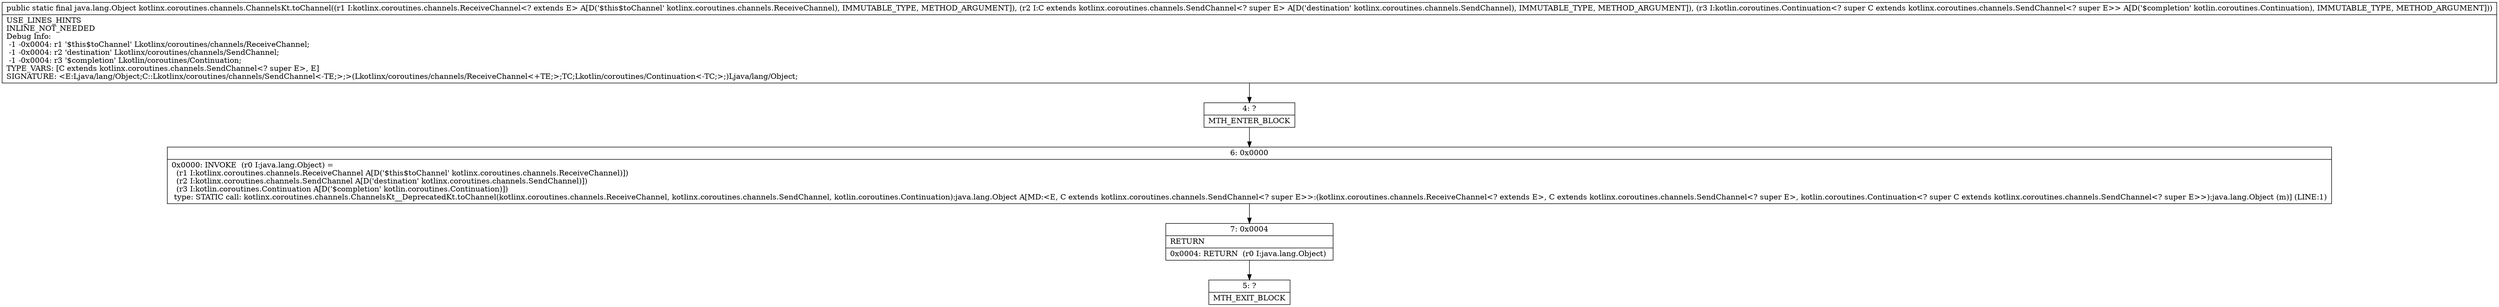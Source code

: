 digraph "CFG forkotlinx.coroutines.channels.ChannelsKt.toChannel(Lkotlinx\/coroutines\/channels\/ReceiveChannel;Lkotlinx\/coroutines\/channels\/SendChannel;Lkotlin\/coroutines\/Continuation;)Ljava\/lang\/Object;" {
Node_4 [shape=record,label="{4\:\ ?|MTH_ENTER_BLOCK\l}"];
Node_6 [shape=record,label="{6\:\ 0x0000|0x0000: INVOKE  (r0 I:java.lang.Object) = \l  (r1 I:kotlinx.coroutines.channels.ReceiveChannel A[D('$this$toChannel' kotlinx.coroutines.channels.ReceiveChannel)])\l  (r2 I:kotlinx.coroutines.channels.SendChannel A[D('destination' kotlinx.coroutines.channels.SendChannel)])\l  (r3 I:kotlin.coroutines.Continuation A[D('$completion' kotlin.coroutines.Continuation)])\l type: STATIC call: kotlinx.coroutines.channels.ChannelsKt__DeprecatedKt.toChannel(kotlinx.coroutines.channels.ReceiveChannel, kotlinx.coroutines.channels.SendChannel, kotlin.coroutines.Continuation):java.lang.Object A[MD:\<E, C extends kotlinx.coroutines.channels.SendChannel\<? super E\>\>:(kotlinx.coroutines.channels.ReceiveChannel\<? extends E\>, C extends kotlinx.coroutines.channels.SendChannel\<? super E\>, kotlin.coroutines.Continuation\<? super C extends kotlinx.coroutines.channels.SendChannel\<? super E\>\>):java.lang.Object (m)] (LINE:1)\l}"];
Node_7 [shape=record,label="{7\:\ 0x0004|RETURN\l|0x0004: RETURN  (r0 I:java.lang.Object) \l}"];
Node_5 [shape=record,label="{5\:\ ?|MTH_EXIT_BLOCK\l}"];
MethodNode[shape=record,label="{public static final java.lang.Object kotlinx.coroutines.channels.ChannelsKt.toChannel((r1 I:kotlinx.coroutines.channels.ReceiveChannel\<? extends E\> A[D('$this$toChannel' kotlinx.coroutines.channels.ReceiveChannel), IMMUTABLE_TYPE, METHOD_ARGUMENT]), (r2 I:C extends kotlinx.coroutines.channels.SendChannel\<? super E\> A[D('destination' kotlinx.coroutines.channels.SendChannel), IMMUTABLE_TYPE, METHOD_ARGUMENT]), (r3 I:kotlin.coroutines.Continuation\<? super C extends kotlinx.coroutines.channels.SendChannel\<? super E\>\> A[D('$completion' kotlin.coroutines.Continuation), IMMUTABLE_TYPE, METHOD_ARGUMENT]))  | USE_LINES_HINTS\lINLINE_NOT_NEEDED\lDebug Info:\l  \-1 \-0x0004: r1 '$this$toChannel' Lkotlinx\/coroutines\/channels\/ReceiveChannel;\l  \-1 \-0x0004: r2 'destination' Lkotlinx\/coroutines\/channels\/SendChannel;\l  \-1 \-0x0004: r3 '$completion' Lkotlin\/coroutines\/Continuation;\lTYPE_VARS: [C extends kotlinx.coroutines.channels.SendChannel\<? super E\>, E]\lSIGNATURE: \<E:Ljava\/lang\/Object;C::Lkotlinx\/coroutines\/channels\/SendChannel\<\-TE;\>;\>(Lkotlinx\/coroutines\/channels\/ReceiveChannel\<+TE;\>;TC;Lkotlin\/coroutines\/Continuation\<\-TC;\>;)Ljava\/lang\/Object;\l}"];
MethodNode -> Node_4;Node_4 -> Node_6;
Node_6 -> Node_7;
Node_7 -> Node_5;
}

